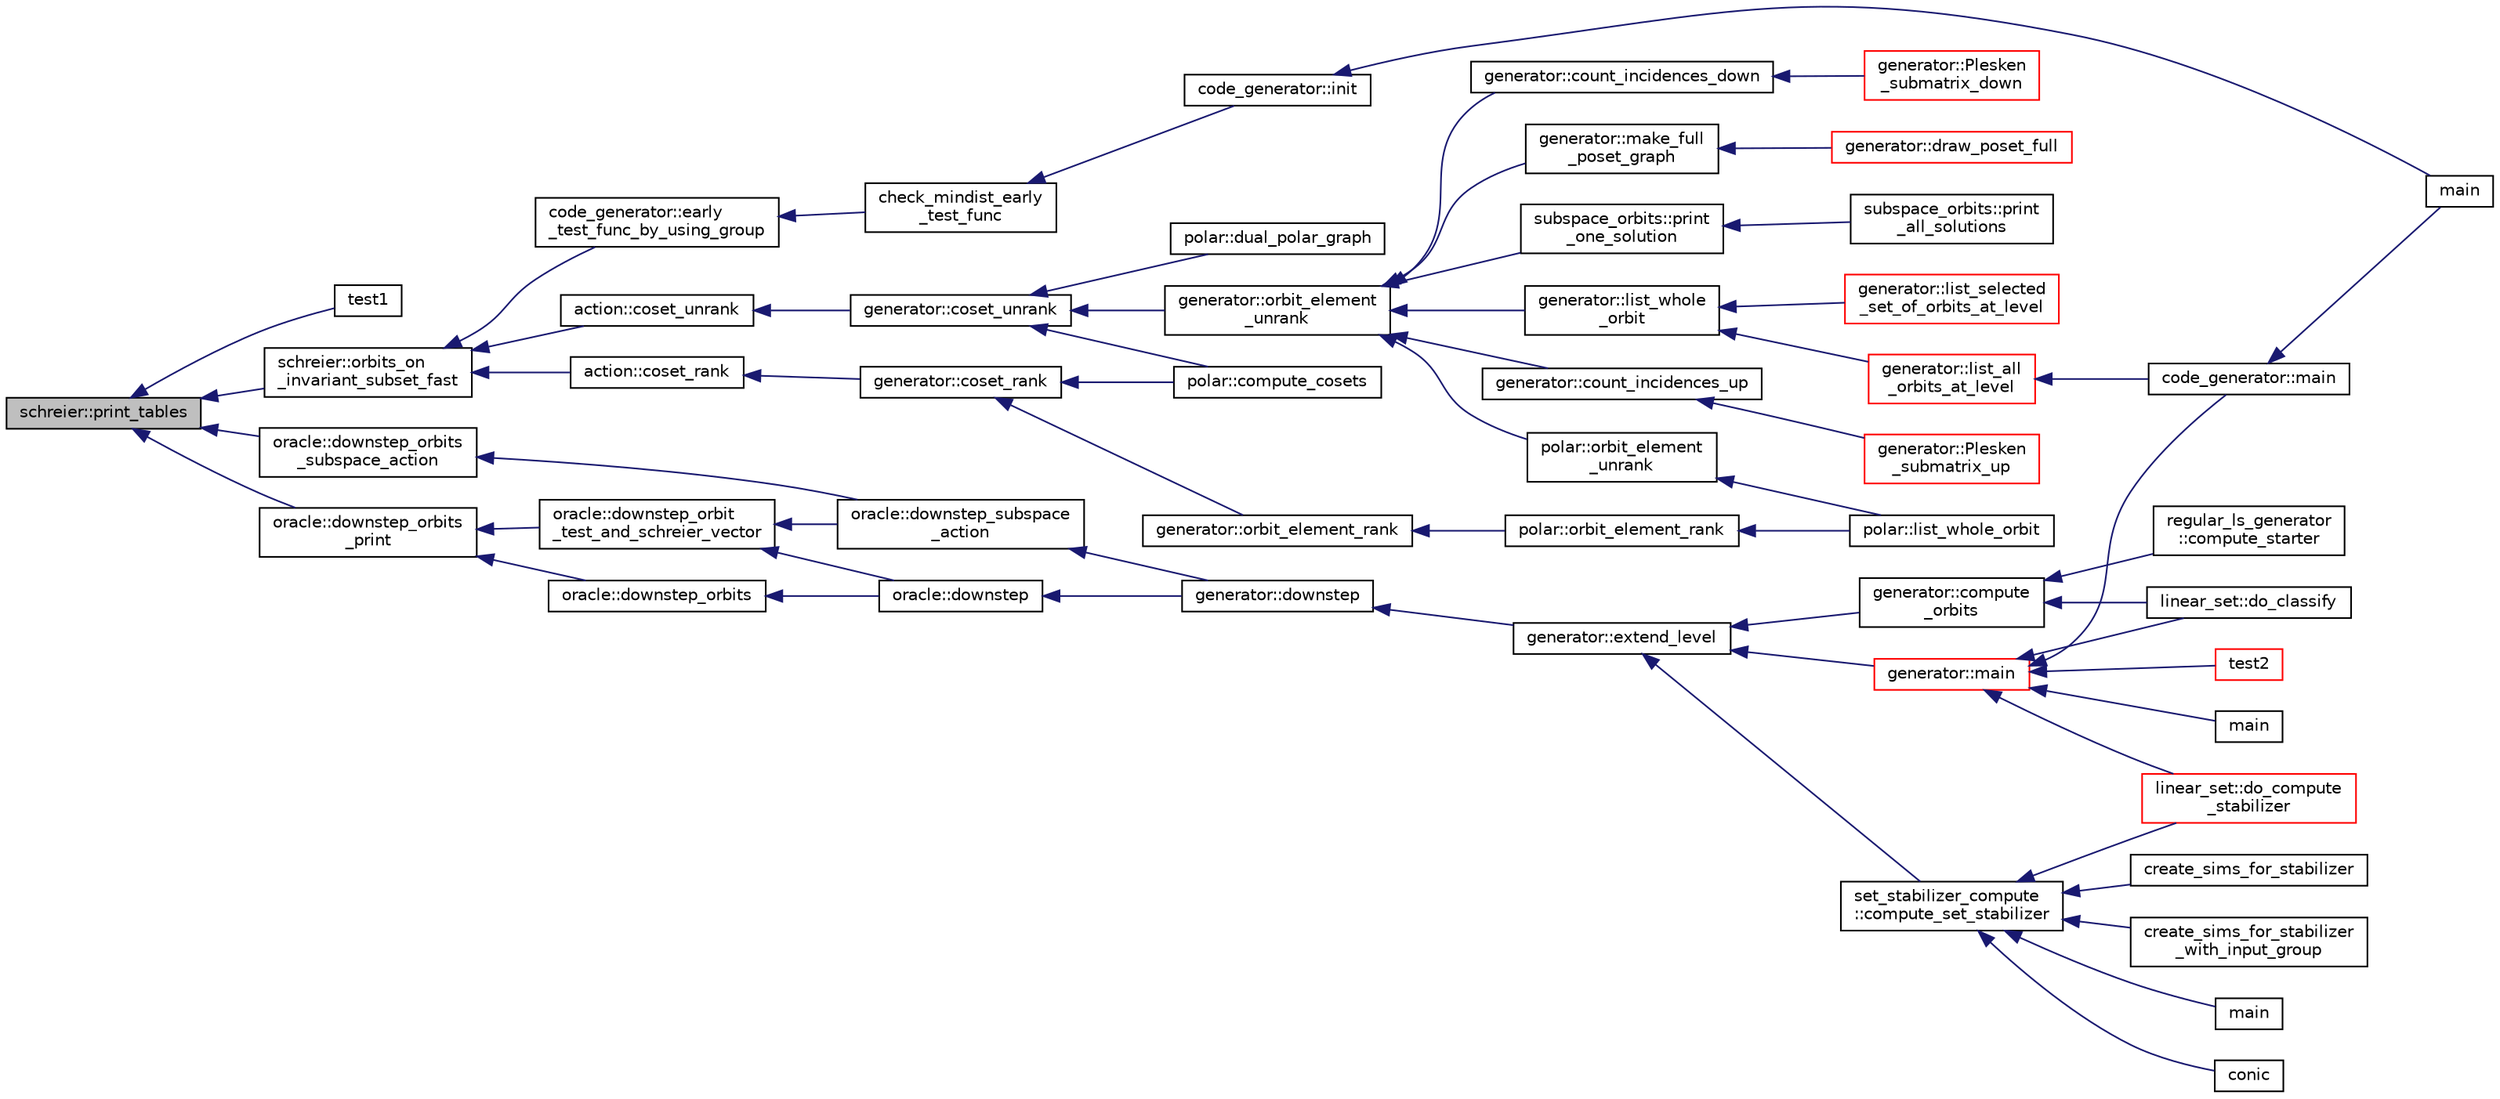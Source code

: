 digraph "schreier::print_tables"
{
  edge [fontname="Helvetica",fontsize="10",labelfontname="Helvetica",labelfontsize="10"];
  node [fontname="Helvetica",fontsize="10",shape=record];
  rankdir="LR";
  Node4779 [label="schreier::print_tables",height=0.2,width=0.4,color="black", fillcolor="grey75", style="filled", fontcolor="black"];
  Node4779 -> Node4780 [dir="back",color="midnightblue",fontsize="10",style="solid",fontname="Helvetica"];
  Node4780 [label="test1",height=0.2,width=0.4,color="black", fillcolor="white", style="filled",URL="$d9/db0/factor__space_8_c.html#ae2a201e46836d85cb2c5579a837b641a"];
  Node4779 -> Node4781 [dir="back",color="midnightblue",fontsize="10",style="solid",fontname="Helvetica"];
  Node4781 [label="schreier::orbits_on\l_invariant_subset_fast",height=0.2,width=0.4,color="black", fillcolor="white", style="filled",URL="$d3/dd6/classschreier.html#ada89df0b995b15f149a9aa3b2f571861"];
  Node4781 -> Node4782 [dir="back",color="midnightblue",fontsize="10",style="solid",fontname="Helvetica"];
  Node4782 [label="code_generator::early\l_test_func_by_using_group",height=0.2,width=0.4,color="black", fillcolor="white", style="filled",URL="$db/d37/classcode__generator.html#a96a6170f5b9a905203ae4d8717750854"];
  Node4782 -> Node4783 [dir="back",color="midnightblue",fontsize="10",style="solid",fontname="Helvetica"];
  Node4783 [label="check_mindist_early\l_test_func",height=0.2,width=0.4,color="black", fillcolor="white", style="filled",URL="$d2/d11/codes_8h.html#a17bf777333c5e6dcb107d8de7ceffe5d"];
  Node4783 -> Node4784 [dir="back",color="midnightblue",fontsize="10",style="solid",fontname="Helvetica"];
  Node4784 [label="code_generator::init",height=0.2,width=0.4,color="black", fillcolor="white", style="filled",URL="$db/d37/classcode__generator.html#acfaa1e8badf6f30255203f499b130af8"];
  Node4784 -> Node4785 [dir="back",color="midnightblue",fontsize="10",style="solid",fontname="Helvetica"];
  Node4785 [label="main",height=0.2,width=0.4,color="black", fillcolor="white", style="filled",URL="$d4/d4f/codes_8_c.html#a217dbf8b442f20279ea00b898af96f52"];
  Node4781 -> Node4786 [dir="back",color="midnightblue",fontsize="10",style="solid",fontname="Helvetica"];
  Node4786 [label="action::coset_unrank",height=0.2,width=0.4,color="black", fillcolor="white", style="filled",URL="$d2/d86/classaction.html#aeabf488f671d4e77a8a892eb58d82b34"];
  Node4786 -> Node4787 [dir="back",color="midnightblue",fontsize="10",style="solid",fontname="Helvetica"];
  Node4787 [label="generator::coset_unrank",height=0.2,width=0.4,color="black", fillcolor="white", style="filled",URL="$d7/d73/classgenerator.html#a489f02ee804f130f666029a46020aaf6"];
  Node4787 -> Node4788 [dir="back",color="midnightblue",fontsize="10",style="solid",fontname="Helvetica"];
  Node4788 [label="polar::compute_cosets",height=0.2,width=0.4,color="black", fillcolor="white", style="filled",URL="$da/d1c/classpolar.html#a1fae83636607982bad299fd84380fc40"];
  Node4787 -> Node4789 [dir="back",color="midnightblue",fontsize="10",style="solid",fontname="Helvetica"];
  Node4789 [label="polar::dual_polar_graph",height=0.2,width=0.4,color="black", fillcolor="white", style="filled",URL="$da/d1c/classpolar.html#a6e5e2b0d9d3447cac72cb82ce3d2e9e5"];
  Node4787 -> Node4790 [dir="back",color="midnightblue",fontsize="10",style="solid",fontname="Helvetica"];
  Node4790 [label="generator::orbit_element\l_unrank",height=0.2,width=0.4,color="black", fillcolor="white", style="filled",URL="$d7/d73/classgenerator.html#a26a8d0b1964170e19dcbd37fa0a4957f"];
  Node4790 -> Node4791 [dir="back",color="midnightblue",fontsize="10",style="solid",fontname="Helvetica"];
  Node4791 [label="polar::orbit_element\l_unrank",height=0.2,width=0.4,color="black", fillcolor="white", style="filled",URL="$da/d1c/classpolar.html#abcc67b841c60f84478e531f9facf0b82"];
  Node4791 -> Node4792 [dir="back",color="midnightblue",fontsize="10",style="solid",fontname="Helvetica"];
  Node4792 [label="polar::list_whole_orbit",height=0.2,width=0.4,color="black", fillcolor="white", style="filled",URL="$da/d1c/classpolar.html#a26f04b7c75e45604ab772931ed2916fd"];
  Node4790 -> Node4793 [dir="back",color="midnightblue",fontsize="10",style="solid",fontname="Helvetica"];
  Node4793 [label="generator::list_whole\l_orbit",height=0.2,width=0.4,color="black", fillcolor="white", style="filled",URL="$d7/d73/classgenerator.html#aa102d1c1e32f0cd1dafeab1e0d1c18c1"];
  Node4793 -> Node4794 [dir="back",color="midnightblue",fontsize="10",style="solid",fontname="Helvetica"];
  Node4794 [label="generator::list_all\l_orbits_at_level",height=0.2,width=0.4,color="red", fillcolor="white", style="filled",URL="$d7/d73/classgenerator.html#a650880bf92f9f2bf124d4ead2cc01f70"];
  Node4794 -> Node4795 [dir="back",color="midnightblue",fontsize="10",style="solid",fontname="Helvetica"];
  Node4795 [label="code_generator::main",height=0.2,width=0.4,color="black", fillcolor="white", style="filled",URL="$db/d37/classcode__generator.html#ab3cf3a306e4032c2b471ac95321c599f"];
  Node4795 -> Node4785 [dir="back",color="midnightblue",fontsize="10",style="solid",fontname="Helvetica"];
  Node4793 -> Node4805 [dir="back",color="midnightblue",fontsize="10",style="solid",fontname="Helvetica"];
  Node4805 [label="generator::list_selected\l_set_of_orbits_at_level",height=0.2,width=0.4,color="red", fillcolor="white", style="filled",URL="$d7/d73/classgenerator.html#a391f8ad3ba736baedd3dd2b7e31a0a62"];
  Node4790 -> Node4807 [dir="back",color="midnightblue",fontsize="10",style="solid",fontname="Helvetica"];
  Node4807 [label="generator::count_incidences_up",height=0.2,width=0.4,color="black", fillcolor="white", style="filled",URL="$d7/d73/classgenerator.html#a9d833d8494072c07de28b8f0e9b8155d"];
  Node4807 -> Node4808 [dir="back",color="midnightblue",fontsize="10",style="solid",fontname="Helvetica"];
  Node4808 [label="generator::Plesken\l_submatrix_up",height=0.2,width=0.4,color="red", fillcolor="white", style="filled",URL="$d7/d73/classgenerator.html#ad3d2ebc7da6268d878c5acfc5feefca5"];
  Node4790 -> Node4810 [dir="back",color="midnightblue",fontsize="10",style="solid",fontname="Helvetica"];
  Node4810 [label="generator::count_incidences_down",height=0.2,width=0.4,color="black", fillcolor="white", style="filled",URL="$d7/d73/classgenerator.html#aef9312d2eab8e5ff47228fc5cdab3262"];
  Node4810 -> Node4811 [dir="back",color="midnightblue",fontsize="10",style="solid",fontname="Helvetica"];
  Node4811 [label="generator::Plesken\l_submatrix_down",height=0.2,width=0.4,color="red", fillcolor="white", style="filled",URL="$d7/d73/classgenerator.html#a8671e3798fb19accfa92c41d7389a8eb"];
  Node4790 -> Node4813 [dir="back",color="midnightblue",fontsize="10",style="solid",fontname="Helvetica"];
  Node4813 [label="generator::make_full\l_poset_graph",height=0.2,width=0.4,color="black", fillcolor="white", style="filled",URL="$d7/d73/classgenerator.html#ab6415c4a8fbcc54c470448935a95aa56"];
  Node4813 -> Node4814 [dir="back",color="midnightblue",fontsize="10",style="solid",fontname="Helvetica"];
  Node4814 [label="generator::draw_poset_full",height=0.2,width=0.4,color="red", fillcolor="white", style="filled",URL="$d7/d73/classgenerator.html#a6f7f90e50993905db31342536ac59d8c"];
  Node4790 -> Node4815 [dir="back",color="midnightblue",fontsize="10",style="solid",fontname="Helvetica"];
  Node4815 [label="subspace_orbits::print\l_one_solution",height=0.2,width=0.4,color="black", fillcolor="white", style="filled",URL="$d2/d9f/classsubspace__orbits.html#a9047cdfdfc64339f714ffe5e12a4b35f"];
  Node4815 -> Node4816 [dir="back",color="midnightblue",fontsize="10",style="solid",fontname="Helvetica"];
  Node4816 [label="subspace_orbits::print\l_all_solutions",height=0.2,width=0.4,color="black", fillcolor="white", style="filled",URL="$d2/d9f/classsubspace__orbits.html#ab3b725a940c2efd222746887c266d9de"];
  Node4781 -> Node4817 [dir="back",color="midnightblue",fontsize="10",style="solid",fontname="Helvetica"];
  Node4817 [label="action::coset_rank",height=0.2,width=0.4,color="black", fillcolor="white", style="filled",URL="$d2/d86/classaction.html#a5757c5b9562366be88526cc943c015e0"];
  Node4817 -> Node4818 [dir="back",color="midnightblue",fontsize="10",style="solid",fontname="Helvetica"];
  Node4818 [label="generator::coset_rank",height=0.2,width=0.4,color="black", fillcolor="white", style="filled",URL="$d7/d73/classgenerator.html#aee00240c0ae71885dd9d23b5423c56d9"];
  Node4818 -> Node4788 [dir="back",color="midnightblue",fontsize="10",style="solid",fontname="Helvetica"];
  Node4818 -> Node4819 [dir="back",color="midnightblue",fontsize="10",style="solid",fontname="Helvetica"];
  Node4819 [label="generator::orbit_element_rank",height=0.2,width=0.4,color="black", fillcolor="white", style="filled",URL="$d7/d73/classgenerator.html#a98e10a923dffa737fdb6ebc703d53fae"];
  Node4819 -> Node4820 [dir="back",color="midnightblue",fontsize="10",style="solid",fontname="Helvetica"];
  Node4820 [label="polar::orbit_element_rank",height=0.2,width=0.4,color="black", fillcolor="white", style="filled",URL="$da/d1c/classpolar.html#a70551ff23175b280b66bce27fe200275"];
  Node4820 -> Node4792 [dir="back",color="midnightblue",fontsize="10",style="solid",fontname="Helvetica"];
  Node4779 -> Node4821 [dir="back",color="midnightblue",fontsize="10",style="solid",fontname="Helvetica"];
  Node4821 [label="oracle::downstep_orbits\l_print",height=0.2,width=0.4,color="black", fillcolor="white", style="filled",URL="$d7/da7/classoracle.html#a7c267cd92618aacf63d6fb3d8730df33"];
  Node4821 -> Node4822 [dir="back",color="midnightblue",fontsize="10",style="solid",fontname="Helvetica"];
  Node4822 [label="oracle::downstep_orbits",height=0.2,width=0.4,color="black", fillcolor="white", style="filled",URL="$d7/da7/classoracle.html#a65ea623f3a7b2e3dba4e29638207bc53"];
  Node4822 -> Node4823 [dir="back",color="midnightblue",fontsize="10",style="solid",fontname="Helvetica"];
  Node4823 [label="oracle::downstep",height=0.2,width=0.4,color="black", fillcolor="white", style="filled",URL="$d7/da7/classoracle.html#a4fbc6710b45e5af5c2fb5bc3aa6d3bb1"];
  Node4823 -> Node4824 [dir="back",color="midnightblue",fontsize="10",style="solid",fontname="Helvetica"];
  Node4824 [label="generator::downstep",height=0.2,width=0.4,color="black", fillcolor="white", style="filled",URL="$d7/d73/classgenerator.html#ad90bc284af0b5f5beae960a0bd7a5b43"];
  Node4824 -> Node4825 [dir="back",color="midnightblue",fontsize="10",style="solid",fontname="Helvetica"];
  Node4825 [label="generator::extend_level",height=0.2,width=0.4,color="black", fillcolor="white", style="filled",URL="$d7/d73/classgenerator.html#a91b84d80ccec0cd2136bc221c30e0f8e"];
  Node4825 -> Node4826 [dir="back",color="midnightblue",fontsize="10",style="solid",fontname="Helvetica"];
  Node4826 [label="set_stabilizer_compute\l::compute_set_stabilizer",height=0.2,width=0.4,color="black", fillcolor="white", style="filled",URL="$d8/dc6/classset__stabilizer__compute.html#ad4f92074322e98c7cd0ed5d4f8486b76"];
  Node4826 -> Node4827 [dir="back",color="midnightblue",fontsize="10",style="solid",fontname="Helvetica"];
  Node4827 [label="main",height=0.2,width=0.4,color="black", fillcolor="white", style="filled",URL="$db/d67/test__hyperoval_8_c.html#a3c04138a5bfe5d72780bb7e82a18e627"];
  Node4826 -> Node4828 [dir="back",color="midnightblue",fontsize="10",style="solid",fontname="Helvetica"];
  Node4828 [label="conic",height=0.2,width=0.4,color="black", fillcolor="white", style="filled",URL="$d4/de8/conic_8_c.html#a96def9474b981a9d5831a9b48d85d652"];
  Node4826 -> Node4829 [dir="back",color="midnightblue",fontsize="10",style="solid",fontname="Helvetica"];
  Node4829 [label="linear_set::do_compute\l_stabilizer",height=0.2,width=0.4,color="red", fillcolor="white", style="filled",URL="$dd/d86/classlinear__set.html#ae8f58ded28fb5370f4459cca42b7463b"];
  Node4826 -> Node4832 [dir="back",color="midnightblue",fontsize="10",style="solid",fontname="Helvetica"];
  Node4832 [label="create_sims_for_stabilizer",height=0.2,width=0.4,color="black", fillcolor="white", style="filled",URL="$d0/d76/tl__algebra__and__number__theory_8h.html#af2c67d225072549409be710ac3cd30f8"];
  Node4826 -> Node4833 [dir="back",color="midnightblue",fontsize="10",style="solid",fontname="Helvetica"];
  Node4833 [label="create_sims_for_stabilizer\l_with_input_group",height=0.2,width=0.4,color="black", fillcolor="white", style="filled",URL="$d0/d76/tl__algebra__and__number__theory_8h.html#af5482567a8d6ba5c2fe593bf6f7f9a0f"];
  Node4825 -> Node4834 [dir="back",color="midnightblue",fontsize="10",style="solid",fontname="Helvetica"];
  Node4834 [label="generator::compute\l_orbits",height=0.2,width=0.4,color="black", fillcolor="white", style="filled",URL="$d7/d73/classgenerator.html#a23989bc20ecaaed39c4119c758367f40"];
  Node4834 -> Node4835 [dir="back",color="midnightblue",fontsize="10",style="solid",fontname="Helvetica"];
  Node4835 [label="regular_ls_generator\l::compute_starter",height=0.2,width=0.4,color="black", fillcolor="white", style="filled",URL="$d2/dd8/classregular__ls__generator.html#aa38907741058694a73194b02ceb4a53d"];
  Node4834 -> Node4836 [dir="back",color="midnightblue",fontsize="10",style="solid",fontname="Helvetica"];
  Node4836 [label="linear_set::do_classify",height=0.2,width=0.4,color="black", fillcolor="white", style="filled",URL="$dd/d86/classlinear__set.html#a3eb2dbce7fa8b71901dfc12f288ddd0c"];
  Node4825 -> Node4837 [dir="back",color="midnightblue",fontsize="10",style="solid",fontname="Helvetica"];
  Node4837 [label="generator::main",height=0.2,width=0.4,color="red", fillcolor="white", style="filled",URL="$d7/d73/classgenerator.html#a01abff8e9f231bf0d82e2e8e0061f242"];
  Node4837 -> Node4838 [dir="back",color="midnightblue",fontsize="10",style="solid",fontname="Helvetica"];
  Node4838 [label="main",height=0.2,width=0.4,color="black", fillcolor="white", style="filled",URL="$d2/d11/codes_8h.html#a217dbf8b442f20279ea00b898af96f52"];
  Node4837 -> Node4795 [dir="back",color="midnightblue",fontsize="10",style="solid",fontname="Helvetica"];
  Node4837 -> Node4839 [dir="back",color="midnightblue",fontsize="10",style="solid",fontname="Helvetica"];
  Node4839 [label="test2",height=0.2,width=0.4,color="red", fillcolor="white", style="filled",URL="$d9/db0/factor__space_8_c.html#a39d73a812e5fd8f1bc111e948368cb10"];
  Node4837 -> Node4836 [dir="back",color="midnightblue",fontsize="10",style="solid",fontname="Helvetica"];
  Node4837 -> Node4829 [dir="back",color="midnightblue",fontsize="10",style="solid",fontname="Helvetica"];
  Node4821 -> Node4882 [dir="back",color="midnightblue",fontsize="10",style="solid",fontname="Helvetica"];
  Node4882 [label="oracle::downstep_orbit\l_test_and_schreier_vector",height=0.2,width=0.4,color="black", fillcolor="white", style="filled",URL="$d7/da7/classoracle.html#a140c3df3ca2f645e364b5cd644c088ab"];
  Node4882 -> Node4823 [dir="back",color="midnightblue",fontsize="10",style="solid",fontname="Helvetica"];
  Node4882 -> Node4883 [dir="back",color="midnightblue",fontsize="10",style="solid",fontname="Helvetica"];
  Node4883 [label="oracle::downstep_subspace\l_action",height=0.2,width=0.4,color="black", fillcolor="white", style="filled",URL="$d7/da7/classoracle.html#a26f568b84b1ca2c24f619278ac88c407"];
  Node4883 -> Node4824 [dir="back",color="midnightblue",fontsize="10",style="solid",fontname="Helvetica"];
  Node4779 -> Node4884 [dir="back",color="midnightblue",fontsize="10",style="solid",fontname="Helvetica"];
  Node4884 [label="oracle::downstep_orbits\l_subspace_action",height=0.2,width=0.4,color="black", fillcolor="white", style="filled",URL="$d7/da7/classoracle.html#adcf946d772e92646c47cf264764d85a6"];
  Node4884 -> Node4883 [dir="back",color="midnightblue",fontsize="10",style="solid",fontname="Helvetica"];
}
